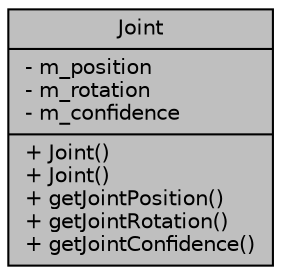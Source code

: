 digraph "Joint"
{
 // LATEX_PDF_SIZE
  edge [fontname="Helvetica",fontsize="10",labelfontname="Helvetica",labelfontsize="10"];
  node [fontname="Helvetica",fontsize="10",shape=record];
  Node1 [label="{Joint\n|- m_position\l- m_rotation\l- m_confidence\l|+ Joint()\l+ Joint()\l+ getJointPosition()\l+ getJointRotation()\l+ getJointConfidence()\l}",height=0.2,width=0.4,color="black", fillcolor="grey75", style="filled", fontcolor="black",tooltip="Data Structure for Default Joint with position and rotation."];
}
